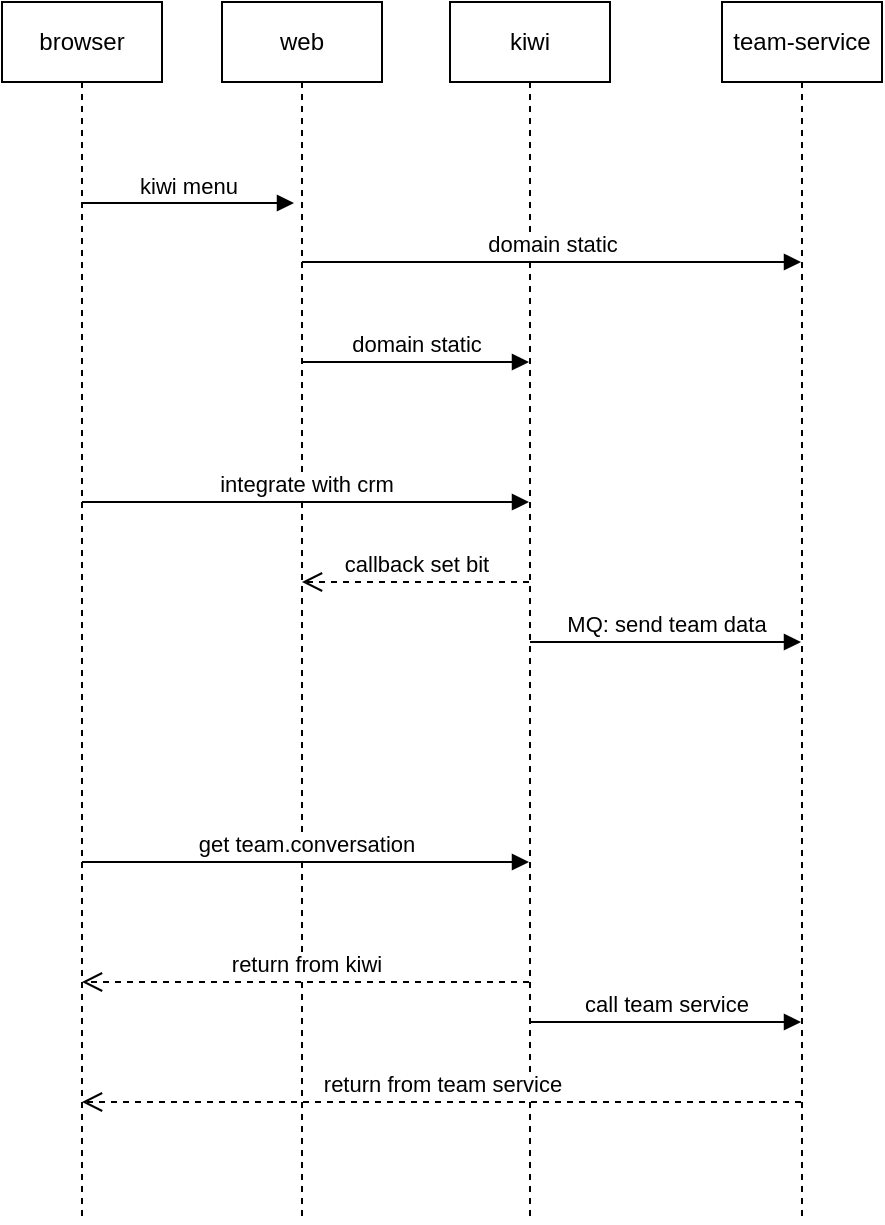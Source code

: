 <mxfile version="20.0.4" type="github">
  <diagram id="lDTodh5J8AndZFEe-JJb" name="Page-1">
    <mxGraphModel dx="1298" dy="809" grid="1" gridSize="10" guides="1" tooltips="1" connect="1" arrows="1" fold="1" page="1" pageScale="1" pageWidth="827" pageHeight="1169" math="0" shadow="0">
      <root>
        <mxCell id="0" />
        <mxCell id="1" parent="0" />
        <mxCell id="KoPIXANO1AIOusYI-XiK-3" value="browser" style="shape=umlLifeline;perimeter=lifelinePerimeter;whiteSpace=wrap;html=1;container=1;collapsible=0;recursiveResize=0;outlineConnect=0;" parent="1" vertex="1">
          <mxGeometry x="110" y="190" width="80" height="610" as="geometry" />
        </mxCell>
        <mxCell id="KoPIXANO1AIOusYI-XiK-4" value="web" style="shape=umlLifeline;perimeter=lifelinePerimeter;whiteSpace=wrap;html=1;container=1;collapsible=0;recursiveResize=0;outlineConnect=0;" parent="1" vertex="1">
          <mxGeometry x="220" y="190" width="80" height="610" as="geometry" />
        </mxCell>
        <mxCell id="KoPIXANO1AIOusYI-XiK-5" value="team-service" style="shape=umlLifeline;perimeter=lifelinePerimeter;whiteSpace=wrap;html=1;container=1;collapsible=0;recursiveResize=0;outlineConnect=0;" parent="1" vertex="1">
          <mxGeometry x="470" y="190" width="80" height="610" as="geometry" />
        </mxCell>
        <mxCell id="KoPIXANO1AIOusYI-XiK-6" value="kiwi menu" style="html=1;verticalAlign=bottom;endArrow=block;rounded=0;entryX=0.1;entryY=0.225;entryDx=0;entryDy=0;entryPerimeter=0;" parent="1" source="KoPIXANO1AIOusYI-XiK-3" edge="1">
          <mxGeometry width="80" relative="1" as="geometry">
            <mxPoint x="370" y="270" as="sourcePoint" />
            <mxPoint x="256" y="290.5" as="targetPoint" />
          </mxGeometry>
        </mxCell>
        <mxCell id="KoPIXANO1AIOusYI-XiK-7" value="kiwi" style="shape=umlLifeline;perimeter=lifelinePerimeter;whiteSpace=wrap;html=1;container=1;collapsible=0;recursiveResize=0;outlineConnect=0;" parent="1" vertex="1">
          <mxGeometry x="334" y="190" width="80" height="610" as="geometry" />
        </mxCell>
        <mxCell id="KoPIXANO1AIOusYI-XiK-16" value="domain static" style="html=1;verticalAlign=bottom;endArrow=block;rounded=0;" parent="1" source="KoPIXANO1AIOusYI-XiK-4" target="KoPIXANO1AIOusYI-XiK-5" edge="1">
          <mxGeometry width="80" relative="1" as="geometry">
            <mxPoint x="265" y="313.9" as="sourcePoint" />
            <mxPoint x="450" y="410" as="targetPoint" />
            <Array as="points">
              <mxPoint x="410" y="320" />
            </Array>
          </mxGeometry>
        </mxCell>
        <mxCell id="KoPIXANO1AIOusYI-XiK-23" value="domain static" style="html=1;verticalAlign=bottom;endArrow=block;rounded=0;" parent="1" source="KoPIXANO1AIOusYI-XiK-4" target="KoPIXANO1AIOusYI-XiK-7" edge="1">
          <mxGeometry width="80" relative="1" as="geometry">
            <mxPoint x="370" y="410" as="sourcePoint" />
            <mxPoint x="370" y="411.04" as="targetPoint" />
            <Array as="points">
              <mxPoint x="330" y="370" />
            </Array>
          </mxGeometry>
        </mxCell>
        <mxCell id="nBqyVD-DiwbrOBvCVqB2-1" value="integrate with crm" style="html=1;verticalAlign=bottom;endArrow=block;rounded=0;" edge="1" parent="1" source="KoPIXANO1AIOusYI-XiK-3" target="KoPIXANO1AIOusYI-XiK-7">
          <mxGeometry width="80" relative="1" as="geometry">
            <mxPoint x="370" y="490" as="sourcePoint" />
            <mxPoint x="370" y="490" as="targetPoint" />
            <Array as="points">
              <mxPoint x="200" y="440" />
            </Array>
          </mxGeometry>
        </mxCell>
        <mxCell id="nBqyVD-DiwbrOBvCVqB2-3" value="callback set bit" style="html=1;verticalAlign=bottom;endArrow=open;dashed=1;endSize=8;rounded=0;" edge="1" parent="1" source="KoPIXANO1AIOusYI-XiK-7" target="KoPIXANO1AIOusYI-XiK-4">
          <mxGeometry relative="1" as="geometry">
            <mxPoint x="450" y="490" as="sourcePoint" />
            <mxPoint x="370" y="490" as="targetPoint" />
            <Array as="points">
              <mxPoint x="340" y="480" />
            </Array>
          </mxGeometry>
        </mxCell>
        <mxCell id="nBqyVD-DiwbrOBvCVqB2-4" value="MQ: send team data" style="html=1;verticalAlign=bottom;endArrow=block;rounded=0;" edge="1" parent="1" source="KoPIXANO1AIOusYI-XiK-7" target="KoPIXANO1AIOusYI-XiK-5">
          <mxGeometry width="80" relative="1" as="geometry">
            <mxPoint x="370" y="490" as="sourcePoint" />
            <mxPoint x="450" y="490" as="targetPoint" />
            <Array as="points">
              <mxPoint x="450" y="510" />
            </Array>
          </mxGeometry>
        </mxCell>
        <mxCell id="nBqyVD-DiwbrOBvCVqB2-5" value="get team.conversation" style="html=1;verticalAlign=bottom;endArrow=block;rounded=0;" edge="1" parent="1" source="KoPIXANO1AIOusYI-XiK-3" target="KoPIXANO1AIOusYI-XiK-7">
          <mxGeometry width="80" relative="1" as="geometry">
            <mxPoint x="370" y="490" as="sourcePoint" />
            <mxPoint x="450" y="490" as="targetPoint" />
            <Array as="points">
              <mxPoint x="200" y="620" />
            </Array>
          </mxGeometry>
        </mxCell>
        <mxCell id="nBqyVD-DiwbrOBvCVqB2-6" value="return from kiwi" style="html=1;verticalAlign=bottom;endArrow=open;dashed=1;endSize=8;rounded=0;" edge="1" parent="1" source="KoPIXANO1AIOusYI-XiK-7" target="KoPIXANO1AIOusYI-XiK-3">
          <mxGeometry relative="1" as="geometry">
            <mxPoint x="450" y="490" as="sourcePoint" />
            <mxPoint x="370" y="490" as="targetPoint" />
            <Array as="points">
              <mxPoint x="300" y="680" />
            </Array>
          </mxGeometry>
        </mxCell>
        <mxCell id="nBqyVD-DiwbrOBvCVqB2-8" value="call team service" style="html=1;verticalAlign=bottom;endArrow=block;rounded=0;" edge="1" parent="1" source="KoPIXANO1AIOusYI-XiK-7" target="KoPIXANO1AIOusYI-XiK-5">
          <mxGeometry width="80" relative="1" as="geometry">
            <mxPoint x="370" y="490" as="sourcePoint" />
            <mxPoint x="450" y="490" as="targetPoint" />
            <Array as="points">
              <mxPoint x="460" y="700" />
            </Array>
          </mxGeometry>
        </mxCell>
        <mxCell id="nBqyVD-DiwbrOBvCVqB2-9" value="return from team service" style="html=1;verticalAlign=bottom;endArrow=open;dashed=1;endSize=8;rounded=0;" edge="1" parent="1" source="KoPIXANO1AIOusYI-XiK-5" target="KoPIXANO1AIOusYI-XiK-3">
          <mxGeometry relative="1" as="geometry">
            <mxPoint x="450" y="490" as="sourcePoint" />
            <mxPoint x="370" y="490" as="targetPoint" />
            <Array as="points">
              <mxPoint x="330" y="740" />
            </Array>
          </mxGeometry>
        </mxCell>
      </root>
    </mxGraphModel>
  </diagram>
</mxfile>

